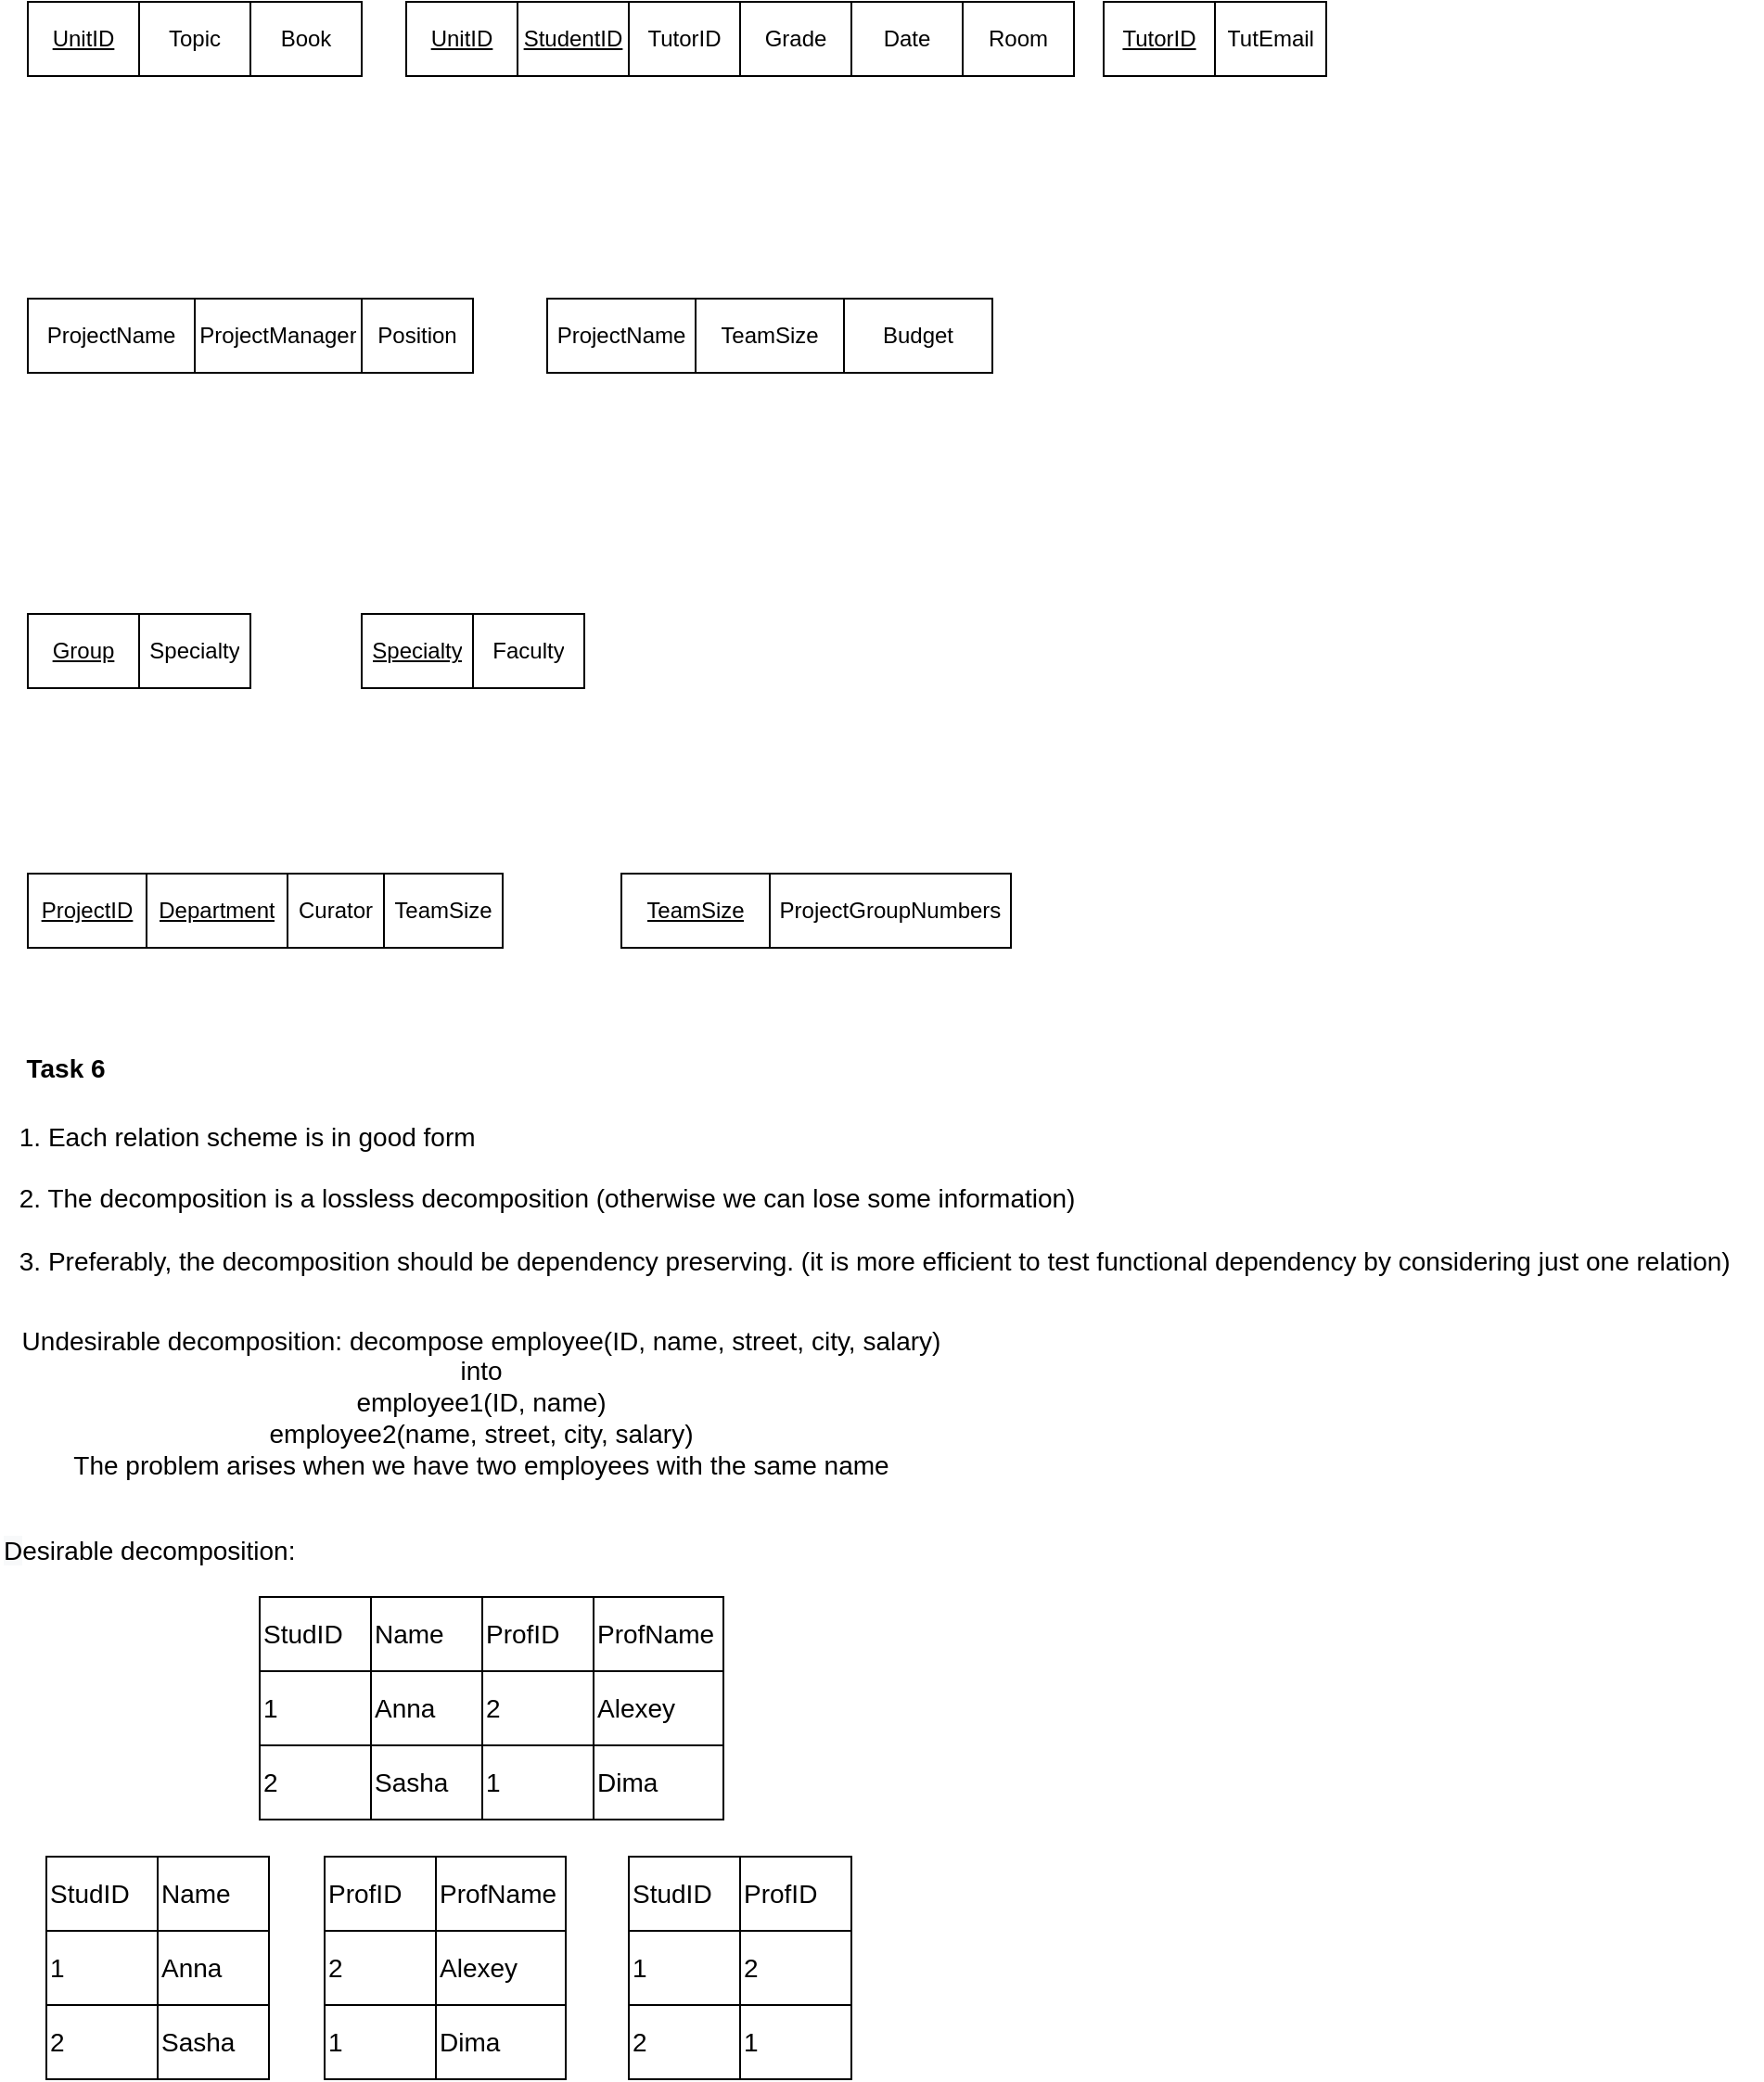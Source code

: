 <mxfile version="15.6.0" type="github">
  <diagram id="ciNyxmpdcuRLVCYVy58C" name="Page-1">
    <mxGraphModel dx="834" dy="457" grid="1" gridSize="10" guides="1" tooltips="1" connect="1" arrows="1" fold="1" page="1" pageScale="1" pageWidth="827" pageHeight="1169" math="0" shadow="0">
      <root>
        <mxCell id="0" />
        <mxCell id="1" parent="0" />
        <mxCell id="DO2QEiDjIJd8iGXO15ea-62" value="" style="shape=table;html=1;whiteSpace=wrap;startSize=0;container=1;collapsible=0;childLayout=tableLayout;" parent="1" vertex="1">
          <mxGeometry x="610" y="20" width="120" height="40" as="geometry" />
        </mxCell>
        <mxCell id="DO2QEiDjIJd8iGXO15ea-63" value="" style="shape=partialRectangle;html=1;whiteSpace=wrap;collapsible=0;dropTarget=0;pointerEvents=0;fillColor=none;top=0;left=0;bottom=0;right=0;points=[[0,0.5],[1,0.5]];portConstraint=eastwest;" parent="DO2QEiDjIJd8iGXO15ea-62" vertex="1">
          <mxGeometry width="120" height="40" as="geometry" />
        </mxCell>
        <mxCell id="DO2QEiDjIJd8iGXO15ea-64" value="&lt;u&gt;TutorID&lt;/u&gt;" style="shape=partialRectangle;html=1;whiteSpace=wrap;connectable=0;fillColor=none;top=0;left=0;bottom=0;right=0;overflow=hidden;pointerEvents=1;" parent="DO2QEiDjIJd8iGXO15ea-63" vertex="1">
          <mxGeometry width="60" height="40" as="geometry">
            <mxRectangle width="60" height="40" as="alternateBounds" />
          </mxGeometry>
        </mxCell>
        <mxCell id="DO2QEiDjIJd8iGXO15ea-65" value="TutEmail" style="shape=partialRectangle;html=1;whiteSpace=wrap;connectable=0;fillColor=none;top=0;left=0;bottom=0;right=0;overflow=hidden;pointerEvents=1;" parent="DO2QEiDjIJd8iGXO15ea-63" vertex="1">
          <mxGeometry x="60" width="60" height="40" as="geometry">
            <mxRectangle width="60" height="40" as="alternateBounds" />
          </mxGeometry>
        </mxCell>
        <mxCell id="DO2QEiDjIJd8iGXO15ea-75" value="" style="shape=table;html=1;whiteSpace=wrap;startSize=0;container=1;collapsible=0;childLayout=tableLayout;" parent="1" vertex="1">
          <mxGeometry x="30" y="20" width="180" height="40" as="geometry" />
        </mxCell>
        <mxCell id="DO2QEiDjIJd8iGXO15ea-76" value="" style="shape=partialRectangle;html=1;whiteSpace=wrap;collapsible=0;dropTarget=0;pointerEvents=0;fillColor=none;top=0;left=0;bottom=0;right=0;points=[[0,0.5],[1,0.5]];portConstraint=eastwest;" parent="DO2QEiDjIJd8iGXO15ea-75" vertex="1">
          <mxGeometry width="180" height="40" as="geometry" />
        </mxCell>
        <mxCell id="DO2QEiDjIJd8iGXO15ea-77" value="&lt;u&gt;UnitID&lt;/u&gt;" style="shape=partialRectangle;html=1;whiteSpace=wrap;connectable=0;fillColor=none;top=0;left=0;bottom=0;right=0;overflow=hidden;pointerEvents=1;" parent="DO2QEiDjIJd8iGXO15ea-76" vertex="1">
          <mxGeometry width="60" height="40" as="geometry">
            <mxRectangle width="60" height="40" as="alternateBounds" />
          </mxGeometry>
        </mxCell>
        <mxCell id="DO2QEiDjIJd8iGXO15ea-78" value="Topic" style="shape=partialRectangle;html=1;whiteSpace=wrap;connectable=0;fillColor=none;top=0;left=0;bottom=0;right=0;overflow=hidden;pointerEvents=1;" parent="DO2QEiDjIJd8iGXO15ea-76" vertex="1">
          <mxGeometry x="60" width="60" height="40" as="geometry">
            <mxRectangle width="60" height="40" as="alternateBounds" />
          </mxGeometry>
        </mxCell>
        <mxCell id="DO2QEiDjIJd8iGXO15ea-80" value="Book" style="shape=partialRectangle;html=1;whiteSpace=wrap;connectable=0;fillColor=none;top=0;left=0;bottom=0;right=0;overflow=hidden;pointerEvents=1;" parent="DO2QEiDjIJd8iGXO15ea-76" vertex="1">
          <mxGeometry x="120" width="60" height="40" as="geometry">
            <mxRectangle width="60" height="40" as="alternateBounds" />
          </mxGeometry>
        </mxCell>
        <mxCell id="DO2QEiDjIJd8iGXO15ea-85" value="" style="shape=table;html=1;whiteSpace=wrap;startSize=0;container=1;collapsible=0;childLayout=tableLayout;" parent="1" vertex="1">
          <mxGeometry x="234" y="20" width="360" height="40" as="geometry" />
        </mxCell>
        <mxCell id="DO2QEiDjIJd8iGXO15ea-86" value="" style="shape=partialRectangle;html=1;whiteSpace=wrap;collapsible=0;dropTarget=0;pointerEvents=0;fillColor=none;top=0;left=0;bottom=0;right=0;points=[[0,0.5],[1,0.5]];portConstraint=eastwest;" parent="DO2QEiDjIJd8iGXO15ea-85" vertex="1">
          <mxGeometry width="360" height="40" as="geometry" />
        </mxCell>
        <mxCell id="DO2QEiDjIJd8iGXO15ea-87" value="&lt;u&gt;UnitID&lt;/u&gt;" style="shape=partialRectangle;html=1;whiteSpace=wrap;connectable=0;fillColor=none;top=0;left=0;bottom=0;right=0;overflow=hidden;pointerEvents=1;" parent="DO2QEiDjIJd8iGXO15ea-86" vertex="1">
          <mxGeometry width="60" height="40" as="geometry">
            <mxRectangle width="60" height="40" as="alternateBounds" />
          </mxGeometry>
        </mxCell>
        <mxCell id="DO2QEiDjIJd8iGXO15ea-88" value="&lt;u&gt;StudentID&lt;/u&gt;" style="shape=partialRectangle;html=1;whiteSpace=wrap;connectable=0;fillColor=none;top=0;left=0;bottom=0;right=0;overflow=hidden;pointerEvents=1;" parent="DO2QEiDjIJd8iGXO15ea-86" vertex="1">
          <mxGeometry x="60" width="60" height="40" as="geometry">
            <mxRectangle width="60" height="40" as="alternateBounds" />
          </mxGeometry>
        </mxCell>
        <mxCell id="DO2QEiDjIJd8iGXO15ea-89" value="TutorID" style="shape=partialRectangle;html=1;whiteSpace=wrap;connectable=0;fillColor=none;top=0;left=0;bottom=0;right=0;overflow=hidden;pointerEvents=1;" parent="DO2QEiDjIJd8iGXO15ea-86" vertex="1">
          <mxGeometry x="120" width="60" height="40" as="geometry">
            <mxRectangle width="60" height="40" as="alternateBounds" />
          </mxGeometry>
        </mxCell>
        <mxCell id="DO2QEiDjIJd8iGXO15ea-91" value="Grade" style="shape=partialRectangle;html=1;whiteSpace=wrap;connectable=0;fillColor=none;top=0;left=0;bottom=0;right=0;overflow=hidden;pointerEvents=1;" parent="DO2QEiDjIJd8iGXO15ea-86" vertex="1">
          <mxGeometry x="180" width="60" height="40" as="geometry">
            <mxRectangle width="60" height="40" as="alternateBounds" />
          </mxGeometry>
        </mxCell>
        <mxCell id="DO2QEiDjIJd8iGXO15ea-92" value="Date" style="shape=partialRectangle;html=1;whiteSpace=wrap;connectable=0;fillColor=none;top=0;left=0;bottom=0;right=0;overflow=hidden;pointerEvents=1;" parent="DO2QEiDjIJd8iGXO15ea-86" vertex="1">
          <mxGeometry x="240" width="60" height="40" as="geometry">
            <mxRectangle width="60" height="40" as="alternateBounds" />
          </mxGeometry>
        </mxCell>
        <mxCell id="DO2QEiDjIJd8iGXO15ea-114" value="" style="shape=partialRectangle;html=1;whiteSpace=wrap;connectable=0;fillColor=none;top=0;left=0;bottom=0;right=0;overflow=hidden;pointerEvents=1;" parent="DO2QEiDjIJd8iGXO15ea-86" vertex="1">
          <mxGeometry x="300" width="60" height="40" as="geometry">
            <mxRectangle width="60" height="40" as="alternateBounds" />
          </mxGeometry>
        </mxCell>
        <mxCell id="DO2QEiDjIJd8iGXO15ea-93" value="" style="shape=table;html=1;whiteSpace=wrap;startSize=0;container=1;collapsible=0;childLayout=tableLayout;" parent="1" vertex="1">
          <mxGeometry x="30" y="180" width="240" height="40" as="geometry" />
        </mxCell>
        <mxCell id="DO2QEiDjIJd8iGXO15ea-94" value="" style="shape=partialRectangle;html=1;whiteSpace=wrap;collapsible=0;dropTarget=0;pointerEvents=0;fillColor=none;top=0;left=0;bottom=0;right=0;points=[[0,0.5],[1,0.5]];portConstraint=eastwest;" parent="DO2QEiDjIJd8iGXO15ea-93" vertex="1">
          <mxGeometry width="240" height="40" as="geometry" />
        </mxCell>
        <mxCell id="DO2QEiDjIJd8iGXO15ea-95" value="ProjectName" style="shape=partialRectangle;html=1;whiteSpace=wrap;connectable=0;fillColor=none;top=0;left=0;bottom=0;right=0;overflow=hidden;pointerEvents=1;" parent="DO2QEiDjIJd8iGXO15ea-94" vertex="1">
          <mxGeometry width="90" height="40" as="geometry">
            <mxRectangle width="90" height="40" as="alternateBounds" />
          </mxGeometry>
        </mxCell>
        <mxCell id="DO2QEiDjIJd8iGXO15ea-96" value="ProjectManager" style="shape=partialRectangle;html=1;whiteSpace=wrap;connectable=0;fillColor=none;top=0;left=0;bottom=0;right=0;overflow=hidden;pointerEvents=1;" parent="DO2QEiDjIJd8iGXO15ea-94" vertex="1">
          <mxGeometry x="90" width="90" height="40" as="geometry">
            <mxRectangle width="90" height="40" as="alternateBounds" />
          </mxGeometry>
        </mxCell>
        <mxCell id="DO2QEiDjIJd8iGXO15ea-97" value="Position" style="shape=partialRectangle;html=1;whiteSpace=wrap;connectable=0;fillColor=none;top=0;left=0;bottom=0;right=0;overflow=hidden;pointerEvents=1;" parent="DO2QEiDjIJd8iGXO15ea-94" vertex="1">
          <mxGeometry x="180" width="60" height="40" as="geometry">
            <mxRectangle width="60" height="40" as="alternateBounds" />
          </mxGeometry>
        </mxCell>
        <mxCell id="DO2QEiDjIJd8iGXO15ea-115" value="Room" style="shape=partialRectangle;html=1;whiteSpace=wrap;connectable=0;fillColor=none;top=0;left=0;bottom=0;right=0;overflow=hidden;pointerEvents=1;" parent="1" vertex="1">
          <mxGeometry x="534" y="20" width="60" height="40" as="geometry">
            <mxRectangle width="60" height="40" as="alternateBounds" />
          </mxGeometry>
        </mxCell>
        <mxCell id="I-nEVE042MoMyb5mSG_C-1" value="" style="shape=table;html=1;whiteSpace=wrap;startSize=0;container=1;collapsible=0;childLayout=tableLayout;" vertex="1" parent="1">
          <mxGeometry x="310" y="180" width="240" height="40" as="geometry" />
        </mxCell>
        <mxCell id="I-nEVE042MoMyb5mSG_C-2" value="" style="shape=partialRectangle;html=1;whiteSpace=wrap;collapsible=0;dropTarget=0;pointerEvents=0;fillColor=none;top=0;left=0;bottom=0;right=0;points=[[0,0.5],[1,0.5]];portConstraint=eastwest;" vertex="1" parent="I-nEVE042MoMyb5mSG_C-1">
          <mxGeometry width="240" height="40" as="geometry" />
        </mxCell>
        <mxCell id="I-nEVE042MoMyb5mSG_C-3" value="ProjectName" style="shape=partialRectangle;html=1;whiteSpace=wrap;connectable=0;fillColor=none;top=0;left=0;bottom=0;right=0;overflow=hidden;pointerEvents=1;" vertex="1" parent="I-nEVE042MoMyb5mSG_C-2">
          <mxGeometry width="80" height="40" as="geometry">
            <mxRectangle width="80" height="40" as="alternateBounds" />
          </mxGeometry>
        </mxCell>
        <mxCell id="I-nEVE042MoMyb5mSG_C-4" value="TeamSize" style="shape=partialRectangle;html=1;whiteSpace=wrap;connectable=0;fillColor=none;top=0;left=0;bottom=0;right=0;overflow=hidden;pointerEvents=1;" vertex="1" parent="I-nEVE042MoMyb5mSG_C-2">
          <mxGeometry x="80" width="80" height="40" as="geometry">
            <mxRectangle width="80" height="40" as="alternateBounds" />
          </mxGeometry>
        </mxCell>
        <mxCell id="I-nEVE042MoMyb5mSG_C-14" value="Budget" style="shape=partialRectangle;html=1;whiteSpace=wrap;connectable=0;fillColor=none;top=0;left=0;bottom=0;right=0;overflow=hidden;pointerEvents=1;" vertex="1" parent="I-nEVE042MoMyb5mSG_C-2">
          <mxGeometry x="160" width="80" height="40" as="geometry">
            <mxRectangle width="80" height="40" as="alternateBounds" />
          </mxGeometry>
        </mxCell>
        <mxCell id="I-nEVE042MoMyb5mSG_C-15" value="" style="shape=table;html=1;whiteSpace=wrap;startSize=0;container=1;collapsible=0;childLayout=tableLayout;" vertex="1" parent="1">
          <mxGeometry x="30" y="350" width="120" height="40" as="geometry" />
        </mxCell>
        <mxCell id="I-nEVE042MoMyb5mSG_C-16" value="" style="shape=partialRectangle;html=1;whiteSpace=wrap;collapsible=0;dropTarget=0;pointerEvents=0;fillColor=none;top=0;left=0;bottom=0;right=0;points=[[0,0.5],[1,0.5]];portConstraint=eastwest;" vertex="1" parent="I-nEVE042MoMyb5mSG_C-15">
          <mxGeometry width="120" height="40" as="geometry" />
        </mxCell>
        <mxCell id="I-nEVE042MoMyb5mSG_C-17" value="&lt;u&gt;Group&lt;/u&gt;" style="shape=partialRectangle;html=1;whiteSpace=wrap;connectable=0;fillColor=none;top=0;left=0;bottom=0;right=0;overflow=hidden;pointerEvents=1;" vertex="1" parent="I-nEVE042MoMyb5mSG_C-16">
          <mxGeometry width="60" height="40" as="geometry">
            <mxRectangle width="60" height="40" as="alternateBounds" />
          </mxGeometry>
        </mxCell>
        <mxCell id="I-nEVE042MoMyb5mSG_C-18" value="Specialty" style="shape=partialRectangle;html=1;whiteSpace=wrap;connectable=0;fillColor=none;top=0;left=0;bottom=0;right=0;overflow=hidden;pointerEvents=1;" vertex="1" parent="I-nEVE042MoMyb5mSG_C-16">
          <mxGeometry x="60" width="60" height="40" as="geometry">
            <mxRectangle width="60" height="40" as="alternateBounds" />
          </mxGeometry>
        </mxCell>
        <mxCell id="I-nEVE042MoMyb5mSG_C-28" value="" style="shape=table;html=1;whiteSpace=wrap;startSize=0;container=1;collapsible=0;childLayout=tableLayout;" vertex="1" parent="1">
          <mxGeometry x="210" y="350" width="120" height="40" as="geometry" />
        </mxCell>
        <mxCell id="I-nEVE042MoMyb5mSG_C-29" value="" style="shape=partialRectangle;html=1;whiteSpace=wrap;collapsible=0;dropTarget=0;pointerEvents=0;fillColor=none;top=0;left=0;bottom=0;right=0;points=[[0,0.5],[1,0.5]];portConstraint=eastwest;" vertex="1" parent="I-nEVE042MoMyb5mSG_C-28">
          <mxGeometry width="120" height="40" as="geometry" />
        </mxCell>
        <mxCell id="I-nEVE042MoMyb5mSG_C-30" value="&lt;u&gt;Specialty&lt;/u&gt;" style="shape=partialRectangle;html=1;whiteSpace=wrap;connectable=0;fillColor=none;top=0;left=0;bottom=0;right=0;overflow=hidden;pointerEvents=1;" vertex="1" parent="I-nEVE042MoMyb5mSG_C-29">
          <mxGeometry width="60" height="40" as="geometry">
            <mxRectangle width="60" height="40" as="alternateBounds" />
          </mxGeometry>
        </mxCell>
        <mxCell id="I-nEVE042MoMyb5mSG_C-31" value="Faculty" style="shape=partialRectangle;html=1;whiteSpace=wrap;connectable=0;fillColor=none;top=0;left=0;bottom=0;right=0;overflow=hidden;pointerEvents=1;" vertex="1" parent="I-nEVE042MoMyb5mSG_C-29">
          <mxGeometry x="60" width="60" height="40" as="geometry">
            <mxRectangle width="60" height="40" as="alternateBounds" />
          </mxGeometry>
        </mxCell>
        <mxCell id="I-nEVE042MoMyb5mSG_C-32" value="" style="shape=table;html=1;whiteSpace=wrap;startSize=0;container=1;collapsible=0;childLayout=tableLayout;" vertex="1" parent="1">
          <mxGeometry x="30" y="490" width="256" height="40" as="geometry" />
        </mxCell>
        <mxCell id="I-nEVE042MoMyb5mSG_C-37" value="" style="shape=partialRectangle;html=1;whiteSpace=wrap;collapsible=0;dropTarget=0;pointerEvents=0;fillColor=none;top=0;left=0;bottom=0;right=0;points=[[0,0.5],[1,0.5]];portConstraint=eastwest;" vertex="1" parent="I-nEVE042MoMyb5mSG_C-32">
          <mxGeometry width="256" height="40" as="geometry" />
        </mxCell>
        <mxCell id="I-nEVE042MoMyb5mSG_C-38" value="&lt;u&gt;ProjectID&lt;/u&gt;" style="shape=partialRectangle;html=1;whiteSpace=wrap;connectable=0;fillColor=none;top=0;left=0;bottom=0;right=0;overflow=hidden;pointerEvents=1;" vertex="1" parent="I-nEVE042MoMyb5mSG_C-37">
          <mxGeometry width="64" height="40" as="geometry">
            <mxRectangle width="64" height="40" as="alternateBounds" />
          </mxGeometry>
        </mxCell>
        <mxCell id="I-nEVE042MoMyb5mSG_C-39" value="&lt;u&gt;Department&lt;/u&gt;" style="shape=partialRectangle;html=1;whiteSpace=wrap;connectable=0;fillColor=none;top=0;left=0;bottom=0;right=0;overflow=hidden;pointerEvents=1;" vertex="1" parent="I-nEVE042MoMyb5mSG_C-37">
          <mxGeometry x="64" width="76" height="40" as="geometry">
            <mxRectangle width="76" height="40" as="alternateBounds" />
          </mxGeometry>
        </mxCell>
        <mxCell id="I-nEVE042MoMyb5mSG_C-40" value="Curator" style="shape=partialRectangle;html=1;whiteSpace=wrap;connectable=0;fillColor=none;top=0;left=0;bottom=0;right=0;overflow=hidden;pointerEvents=1;" vertex="1" parent="I-nEVE042MoMyb5mSG_C-37">
          <mxGeometry x="140" width="52" height="40" as="geometry">
            <mxRectangle width="52" height="40" as="alternateBounds" />
          </mxGeometry>
        </mxCell>
        <mxCell id="I-nEVE042MoMyb5mSG_C-45" value="TeamSize" style="shape=partialRectangle;html=1;whiteSpace=wrap;connectable=0;fillColor=none;top=0;left=0;bottom=0;right=0;overflow=hidden;pointerEvents=1;" vertex="1" parent="I-nEVE042MoMyb5mSG_C-37">
          <mxGeometry x="192" width="64" height="40" as="geometry">
            <mxRectangle width="64" height="40" as="alternateBounds" />
          </mxGeometry>
        </mxCell>
        <mxCell id="I-nEVE042MoMyb5mSG_C-48" value="" style="shape=table;html=1;whiteSpace=wrap;startSize=0;container=1;collapsible=0;childLayout=tableLayout;" vertex="1" parent="1">
          <mxGeometry x="350" y="490" width="210" height="40" as="geometry" />
        </mxCell>
        <mxCell id="I-nEVE042MoMyb5mSG_C-49" value="" style="shape=partialRectangle;html=1;whiteSpace=wrap;collapsible=0;dropTarget=0;pointerEvents=0;fillColor=none;top=0;left=0;bottom=0;right=0;points=[[0,0.5],[1,0.5]];portConstraint=eastwest;" vertex="1" parent="I-nEVE042MoMyb5mSG_C-48">
          <mxGeometry width="210" height="40" as="geometry" />
        </mxCell>
        <mxCell id="I-nEVE042MoMyb5mSG_C-50" value="&lt;u&gt;TeamSize&lt;/u&gt;" style="shape=partialRectangle;html=1;whiteSpace=wrap;connectable=0;fillColor=none;top=0;left=0;bottom=0;right=0;overflow=hidden;pointerEvents=1;" vertex="1" parent="I-nEVE042MoMyb5mSG_C-49">
          <mxGeometry width="80" height="40" as="geometry">
            <mxRectangle width="80" height="40" as="alternateBounds" />
          </mxGeometry>
        </mxCell>
        <mxCell id="I-nEVE042MoMyb5mSG_C-51" value="ProjectGroupNumbers" style="shape=partialRectangle;html=1;whiteSpace=wrap;connectable=0;fillColor=none;top=0;left=0;bottom=0;right=0;overflow=hidden;pointerEvents=1;" vertex="1" parent="I-nEVE042MoMyb5mSG_C-49">
          <mxGeometry x="80" width="130" height="40" as="geometry">
            <mxRectangle width="130" height="40" as="alternateBounds" />
          </mxGeometry>
        </mxCell>
        <mxCell id="I-nEVE042MoMyb5mSG_C-61" value="Task 6" style="text;html=1;align=center;verticalAlign=middle;resizable=0;points=[];autosize=1;strokeColor=none;fillColor=none;fontSize=14;fontStyle=1" vertex="1" parent="1">
          <mxGeometry x="20" y="585" width="60" height="20" as="geometry" />
        </mxCell>
        <mxCell id="I-nEVE042MoMyb5mSG_C-62" value="&lt;div style=&quot;text-align: left ; font-size: 14px&quot;&gt;&lt;span&gt;&lt;font style=&quot;font-size: 14px&quot;&gt;1.&amp;nbsp;&lt;/font&gt;&lt;/span&gt;&lt;span&gt;Each relation scheme is in good form&lt;/span&gt;&lt;/div&gt;&lt;div style=&quot;text-align: left ; font-size: 14px&quot;&gt;&lt;span&gt;&lt;br&gt;&lt;/span&gt;&lt;/div&gt;&lt;div style=&quot;text-align: left ; font-size: 14px&quot;&gt;&lt;span&gt;&lt;font style=&quot;font-size: 14px&quot;&gt;2. The decomposition is a lossless decomposition (otherwise we can lose some information)&lt;/font&gt;&lt;/span&gt;&lt;/div&gt;&lt;font style=&quot;font-size: 14px&quot;&gt;&lt;br&gt;3. Preferably, the decomposition should be dependency preserving. (it is more efficient to test functional dependency by considering just one relation)&amp;nbsp;&amp;nbsp;&lt;/font&gt;" style="text;html=1;align=center;verticalAlign=middle;resizable=0;points=[];autosize=1;strokeColor=none;fillColor=none;" vertex="1" parent="1">
          <mxGeometry x="15" y="630" width="950" height="70" as="geometry" />
        </mxCell>
        <mxCell id="I-nEVE042MoMyb5mSG_C-64" value="&lt;div&gt;Undesirable decomposition: decompose employee(ID, name, street, city, salary)&lt;/div&gt;&lt;div&gt;into&lt;/div&gt;&lt;div&gt;employee1(ID, name)&lt;/div&gt;&lt;div&gt;employee2(name, street, city, salary)&lt;/div&gt;&lt;div&gt;The problem arises when we have two employees with the same name&lt;/div&gt;" style="text;html=1;align=center;verticalAlign=middle;resizable=0;points=[];autosize=1;strokeColor=none;fillColor=none;fontSize=14;" vertex="1" parent="1">
          <mxGeometry x="19" y="730" width="510" height="90" as="geometry" />
        </mxCell>
        <mxCell id="I-nEVE042MoMyb5mSG_C-65" value="&lt;div style=&quot;color: rgb(0 , 0 , 0) ; font-family: &amp;#34;helvetica&amp;#34; ; font-size: 14px ; font-style: normal ; font-weight: 400 ; letter-spacing: normal ; text-align: center ; text-indent: 0px ; text-transform: none ; word-spacing: 0px&quot;&gt;&lt;span style=&quot;background-color: rgb(248 , 249 , 250)&quot;&gt;D&lt;/span&gt;&lt;span style=&quot;background-color: rgb(255 , 255 , 255)&quot;&gt;esirable decomposition:&amp;nbsp;&amp;nbsp;&lt;/span&gt;&lt;/div&gt;" style="text;whiteSpace=wrap;html=1;fontSize=14;" vertex="1" parent="1">
          <mxGeometry x="15" y="840" width="530" height="100" as="geometry" />
        </mxCell>
        <mxCell id="I-nEVE042MoMyb5mSG_C-66" value="" style="shape=table;html=1;whiteSpace=wrap;startSize=0;container=1;collapsible=0;childLayout=tableLayout;labelBackgroundColor=#FFFFFF;fontSize=14;align=left;" vertex="1" parent="1">
          <mxGeometry x="155" y="880" width="250" height="120" as="geometry" />
        </mxCell>
        <mxCell id="I-nEVE042MoMyb5mSG_C-67" value="" style="shape=partialRectangle;html=1;whiteSpace=wrap;collapsible=0;dropTarget=0;pointerEvents=0;fillColor=none;top=0;left=0;bottom=0;right=0;points=[[0,0.5],[1,0.5]];portConstraint=eastwest;labelBackgroundColor=#FFFFFF;fontSize=14;align=left;" vertex="1" parent="I-nEVE042MoMyb5mSG_C-66">
          <mxGeometry width="250" height="40" as="geometry" />
        </mxCell>
        <mxCell id="I-nEVE042MoMyb5mSG_C-68" value="StudID" style="shape=partialRectangle;html=1;whiteSpace=wrap;connectable=0;fillColor=none;top=0;left=0;bottom=0;right=0;overflow=hidden;pointerEvents=1;labelBackgroundColor=#FFFFFF;fontSize=14;align=left;" vertex="1" parent="I-nEVE042MoMyb5mSG_C-67">
          <mxGeometry width="60" height="40" as="geometry">
            <mxRectangle width="60" height="40" as="alternateBounds" />
          </mxGeometry>
        </mxCell>
        <mxCell id="I-nEVE042MoMyb5mSG_C-69" value="Name" style="shape=partialRectangle;html=1;whiteSpace=wrap;connectable=0;fillColor=none;top=0;left=0;bottom=0;right=0;overflow=hidden;pointerEvents=1;labelBackgroundColor=#FFFFFF;fontSize=14;align=left;" vertex="1" parent="I-nEVE042MoMyb5mSG_C-67">
          <mxGeometry x="60" width="60" height="40" as="geometry">
            <mxRectangle width="60" height="40" as="alternateBounds" />
          </mxGeometry>
        </mxCell>
        <mxCell id="I-nEVE042MoMyb5mSG_C-79" value="ProfID" style="shape=partialRectangle;html=1;whiteSpace=wrap;connectable=0;fillColor=none;top=0;left=0;bottom=0;right=0;overflow=hidden;pointerEvents=1;labelBackgroundColor=#FFFFFF;fontSize=14;align=left;" vertex="1" parent="I-nEVE042MoMyb5mSG_C-67">
          <mxGeometry x="120" width="60" height="40" as="geometry">
            <mxRectangle width="60" height="40" as="alternateBounds" />
          </mxGeometry>
        </mxCell>
        <mxCell id="I-nEVE042MoMyb5mSG_C-70" value="ProfName" style="shape=partialRectangle;html=1;whiteSpace=wrap;connectable=0;fillColor=none;top=0;left=0;bottom=0;right=0;overflow=hidden;pointerEvents=1;labelBackgroundColor=#FFFFFF;fontSize=14;align=left;" vertex="1" parent="I-nEVE042MoMyb5mSG_C-67">
          <mxGeometry x="180" width="70" height="40" as="geometry">
            <mxRectangle width="70" height="40" as="alternateBounds" />
          </mxGeometry>
        </mxCell>
        <mxCell id="I-nEVE042MoMyb5mSG_C-71" value="" style="shape=partialRectangle;html=1;whiteSpace=wrap;collapsible=0;dropTarget=0;pointerEvents=0;fillColor=none;top=0;left=0;bottom=0;right=0;points=[[0,0.5],[1,0.5]];portConstraint=eastwest;labelBackgroundColor=#FFFFFF;fontSize=14;align=left;" vertex="1" parent="I-nEVE042MoMyb5mSG_C-66">
          <mxGeometry y="40" width="250" height="40" as="geometry" />
        </mxCell>
        <mxCell id="I-nEVE042MoMyb5mSG_C-72" value="1" style="shape=partialRectangle;html=1;whiteSpace=wrap;connectable=0;fillColor=none;top=0;left=0;bottom=0;right=0;overflow=hidden;pointerEvents=1;labelBackgroundColor=#FFFFFF;fontSize=14;align=left;" vertex="1" parent="I-nEVE042MoMyb5mSG_C-71">
          <mxGeometry width="60" height="40" as="geometry">
            <mxRectangle width="60" height="40" as="alternateBounds" />
          </mxGeometry>
        </mxCell>
        <mxCell id="I-nEVE042MoMyb5mSG_C-73" value="Anna" style="shape=partialRectangle;html=1;whiteSpace=wrap;connectable=0;fillColor=none;top=0;left=0;bottom=0;right=0;overflow=hidden;pointerEvents=1;labelBackgroundColor=#FFFFFF;fontSize=14;align=left;" vertex="1" parent="I-nEVE042MoMyb5mSG_C-71">
          <mxGeometry x="60" width="60" height="40" as="geometry">
            <mxRectangle width="60" height="40" as="alternateBounds" />
          </mxGeometry>
        </mxCell>
        <mxCell id="I-nEVE042MoMyb5mSG_C-80" value="2" style="shape=partialRectangle;html=1;whiteSpace=wrap;connectable=0;fillColor=none;top=0;left=0;bottom=0;right=0;overflow=hidden;pointerEvents=1;labelBackgroundColor=#FFFFFF;fontSize=14;align=left;" vertex="1" parent="I-nEVE042MoMyb5mSG_C-71">
          <mxGeometry x="120" width="60" height="40" as="geometry">
            <mxRectangle width="60" height="40" as="alternateBounds" />
          </mxGeometry>
        </mxCell>
        <mxCell id="I-nEVE042MoMyb5mSG_C-74" value="Alexey" style="shape=partialRectangle;html=1;whiteSpace=wrap;connectable=0;fillColor=none;top=0;left=0;bottom=0;right=0;overflow=hidden;pointerEvents=1;labelBackgroundColor=#FFFFFF;fontSize=14;align=left;" vertex="1" parent="I-nEVE042MoMyb5mSG_C-71">
          <mxGeometry x="180" width="70" height="40" as="geometry">
            <mxRectangle width="70" height="40" as="alternateBounds" />
          </mxGeometry>
        </mxCell>
        <mxCell id="I-nEVE042MoMyb5mSG_C-75" value="" style="shape=partialRectangle;html=1;whiteSpace=wrap;collapsible=0;dropTarget=0;pointerEvents=0;fillColor=none;top=0;left=0;bottom=0;right=0;points=[[0,0.5],[1,0.5]];portConstraint=eastwest;labelBackgroundColor=#FFFFFF;fontSize=14;align=left;" vertex="1" parent="I-nEVE042MoMyb5mSG_C-66">
          <mxGeometry y="80" width="250" height="40" as="geometry" />
        </mxCell>
        <mxCell id="I-nEVE042MoMyb5mSG_C-76" value="2" style="shape=partialRectangle;html=1;whiteSpace=wrap;connectable=0;fillColor=none;top=0;left=0;bottom=0;right=0;overflow=hidden;pointerEvents=1;labelBackgroundColor=#FFFFFF;fontSize=14;align=left;" vertex="1" parent="I-nEVE042MoMyb5mSG_C-75">
          <mxGeometry width="60" height="40" as="geometry">
            <mxRectangle width="60" height="40" as="alternateBounds" />
          </mxGeometry>
        </mxCell>
        <mxCell id="I-nEVE042MoMyb5mSG_C-77" value="Sasha" style="shape=partialRectangle;html=1;whiteSpace=wrap;connectable=0;fillColor=none;top=0;left=0;bottom=0;right=0;overflow=hidden;pointerEvents=1;labelBackgroundColor=#FFFFFF;fontSize=14;align=left;" vertex="1" parent="I-nEVE042MoMyb5mSG_C-75">
          <mxGeometry x="60" width="60" height="40" as="geometry">
            <mxRectangle width="60" height="40" as="alternateBounds" />
          </mxGeometry>
        </mxCell>
        <mxCell id="I-nEVE042MoMyb5mSG_C-81" value="1" style="shape=partialRectangle;html=1;whiteSpace=wrap;connectable=0;fillColor=none;top=0;left=0;bottom=0;right=0;overflow=hidden;pointerEvents=1;labelBackgroundColor=#FFFFFF;fontSize=14;align=left;" vertex="1" parent="I-nEVE042MoMyb5mSG_C-75">
          <mxGeometry x="120" width="60" height="40" as="geometry">
            <mxRectangle width="60" height="40" as="alternateBounds" />
          </mxGeometry>
        </mxCell>
        <mxCell id="I-nEVE042MoMyb5mSG_C-78" value="Dima" style="shape=partialRectangle;html=1;whiteSpace=wrap;connectable=0;fillColor=none;top=0;left=0;bottom=0;right=0;overflow=hidden;pointerEvents=1;labelBackgroundColor=#FFFFFF;fontSize=14;align=left;" vertex="1" parent="I-nEVE042MoMyb5mSG_C-75">
          <mxGeometry x="180" width="70" height="40" as="geometry">
            <mxRectangle width="70" height="40" as="alternateBounds" />
          </mxGeometry>
        </mxCell>
        <mxCell id="I-nEVE042MoMyb5mSG_C-82" value="" style="shape=table;html=1;whiteSpace=wrap;startSize=0;container=1;collapsible=0;childLayout=tableLayout;labelBackgroundColor=#FFFFFF;fontSize=14;align=left;" vertex="1" parent="1">
          <mxGeometry x="40" y="1020" width="120" height="120" as="geometry" />
        </mxCell>
        <mxCell id="I-nEVE042MoMyb5mSG_C-83" value="" style="shape=partialRectangle;html=1;whiteSpace=wrap;collapsible=0;dropTarget=0;pointerEvents=0;fillColor=none;top=0;left=0;bottom=0;right=0;points=[[0,0.5],[1,0.5]];portConstraint=eastwest;labelBackgroundColor=#FFFFFF;fontSize=14;align=left;" vertex="1" parent="I-nEVE042MoMyb5mSG_C-82">
          <mxGeometry width="120" height="40" as="geometry" />
        </mxCell>
        <mxCell id="I-nEVE042MoMyb5mSG_C-84" value="StudID" style="shape=partialRectangle;html=1;whiteSpace=wrap;connectable=0;fillColor=none;top=0;left=0;bottom=0;right=0;overflow=hidden;pointerEvents=1;labelBackgroundColor=#FFFFFF;fontSize=14;align=left;" vertex="1" parent="I-nEVE042MoMyb5mSG_C-83">
          <mxGeometry width="60" height="40" as="geometry">
            <mxRectangle width="60" height="40" as="alternateBounds" />
          </mxGeometry>
        </mxCell>
        <mxCell id="I-nEVE042MoMyb5mSG_C-85" value="Name" style="shape=partialRectangle;html=1;whiteSpace=wrap;connectable=0;fillColor=none;top=0;left=0;bottom=0;right=0;overflow=hidden;pointerEvents=1;labelBackgroundColor=#FFFFFF;fontSize=14;align=left;" vertex="1" parent="I-nEVE042MoMyb5mSG_C-83">
          <mxGeometry x="60" width="60" height="40" as="geometry">
            <mxRectangle width="60" height="40" as="alternateBounds" />
          </mxGeometry>
        </mxCell>
        <mxCell id="I-nEVE042MoMyb5mSG_C-88" value="" style="shape=partialRectangle;html=1;whiteSpace=wrap;collapsible=0;dropTarget=0;pointerEvents=0;fillColor=none;top=0;left=0;bottom=0;right=0;points=[[0,0.5],[1,0.5]];portConstraint=eastwest;labelBackgroundColor=#FFFFFF;fontSize=14;align=left;" vertex="1" parent="I-nEVE042MoMyb5mSG_C-82">
          <mxGeometry y="40" width="120" height="40" as="geometry" />
        </mxCell>
        <mxCell id="I-nEVE042MoMyb5mSG_C-89" value="1" style="shape=partialRectangle;html=1;whiteSpace=wrap;connectable=0;fillColor=none;top=0;left=0;bottom=0;right=0;overflow=hidden;pointerEvents=1;labelBackgroundColor=#FFFFFF;fontSize=14;align=left;" vertex="1" parent="I-nEVE042MoMyb5mSG_C-88">
          <mxGeometry width="60" height="40" as="geometry">
            <mxRectangle width="60" height="40" as="alternateBounds" />
          </mxGeometry>
        </mxCell>
        <mxCell id="I-nEVE042MoMyb5mSG_C-90" value="Anna" style="shape=partialRectangle;html=1;whiteSpace=wrap;connectable=0;fillColor=none;top=0;left=0;bottom=0;right=0;overflow=hidden;pointerEvents=1;labelBackgroundColor=#FFFFFF;fontSize=14;align=left;" vertex="1" parent="I-nEVE042MoMyb5mSG_C-88">
          <mxGeometry x="60" width="60" height="40" as="geometry">
            <mxRectangle width="60" height="40" as="alternateBounds" />
          </mxGeometry>
        </mxCell>
        <mxCell id="I-nEVE042MoMyb5mSG_C-93" value="" style="shape=partialRectangle;html=1;whiteSpace=wrap;collapsible=0;dropTarget=0;pointerEvents=0;fillColor=none;top=0;left=0;bottom=0;right=0;points=[[0,0.5],[1,0.5]];portConstraint=eastwest;labelBackgroundColor=#FFFFFF;fontSize=14;align=left;" vertex="1" parent="I-nEVE042MoMyb5mSG_C-82">
          <mxGeometry y="80" width="120" height="40" as="geometry" />
        </mxCell>
        <mxCell id="I-nEVE042MoMyb5mSG_C-94" value="2" style="shape=partialRectangle;html=1;whiteSpace=wrap;connectable=0;fillColor=none;top=0;left=0;bottom=0;right=0;overflow=hidden;pointerEvents=1;labelBackgroundColor=#FFFFFF;fontSize=14;align=left;" vertex="1" parent="I-nEVE042MoMyb5mSG_C-93">
          <mxGeometry width="60" height="40" as="geometry">
            <mxRectangle width="60" height="40" as="alternateBounds" />
          </mxGeometry>
        </mxCell>
        <mxCell id="I-nEVE042MoMyb5mSG_C-95" value="Sasha" style="shape=partialRectangle;html=1;whiteSpace=wrap;connectable=0;fillColor=none;top=0;left=0;bottom=0;right=0;overflow=hidden;pointerEvents=1;labelBackgroundColor=#FFFFFF;fontSize=14;align=left;" vertex="1" parent="I-nEVE042MoMyb5mSG_C-93">
          <mxGeometry x="60" width="60" height="40" as="geometry">
            <mxRectangle width="60" height="40" as="alternateBounds" />
          </mxGeometry>
        </mxCell>
        <mxCell id="I-nEVE042MoMyb5mSG_C-108" value="" style="shape=table;html=1;whiteSpace=wrap;startSize=0;container=1;collapsible=0;childLayout=tableLayout;labelBackgroundColor=#FFFFFF;fontSize=14;align=left;" vertex="1" parent="1">
          <mxGeometry x="190" y="1020" width="130" height="120" as="geometry" />
        </mxCell>
        <mxCell id="I-nEVE042MoMyb5mSG_C-109" value="" style="shape=partialRectangle;html=1;whiteSpace=wrap;collapsible=0;dropTarget=0;pointerEvents=0;fillColor=none;top=0;left=0;bottom=0;right=0;points=[[0,0.5],[1,0.5]];portConstraint=eastwest;labelBackgroundColor=#FFFFFF;fontSize=14;align=left;" vertex="1" parent="I-nEVE042MoMyb5mSG_C-108">
          <mxGeometry width="130" height="40" as="geometry" />
        </mxCell>
        <mxCell id="I-nEVE042MoMyb5mSG_C-112" value="ProfID" style="shape=partialRectangle;html=1;whiteSpace=wrap;connectable=0;fillColor=none;top=0;left=0;bottom=0;right=0;overflow=hidden;pointerEvents=1;labelBackgroundColor=#FFFFFF;fontSize=14;align=left;" vertex="1" parent="I-nEVE042MoMyb5mSG_C-109">
          <mxGeometry width="60" height="40" as="geometry">
            <mxRectangle width="60" height="40" as="alternateBounds" />
          </mxGeometry>
        </mxCell>
        <mxCell id="I-nEVE042MoMyb5mSG_C-113" value="ProfName" style="shape=partialRectangle;html=1;whiteSpace=wrap;connectable=0;fillColor=none;top=0;left=0;bottom=0;right=0;overflow=hidden;pointerEvents=1;labelBackgroundColor=#FFFFFF;fontSize=14;align=left;" vertex="1" parent="I-nEVE042MoMyb5mSG_C-109">
          <mxGeometry x="60" width="70" height="40" as="geometry">
            <mxRectangle width="70" height="40" as="alternateBounds" />
          </mxGeometry>
        </mxCell>
        <mxCell id="I-nEVE042MoMyb5mSG_C-114" value="" style="shape=partialRectangle;html=1;whiteSpace=wrap;collapsible=0;dropTarget=0;pointerEvents=0;fillColor=none;top=0;left=0;bottom=0;right=0;points=[[0,0.5],[1,0.5]];portConstraint=eastwest;labelBackgroundColor=#FFFFFF;fontSize=14;align=left;" vertex="1" parent="I-nEVE042MoMyb5mSG_C-108">
          <mxGeometry y="40" width="130" height="40" as="geometry" />
        </mxCell>
        <mxCell id="I-nEVE042MoMyb5mSG_C-117" value="2" style="shape=partialRectangle;html=1;whiteSpace=wrap;connectable=0;fillColor=none;top=0;left=0;bottom=0;right=0;overflow=hidden;pointerEvents=1;labelBackgroundColor=#FFFFFF;fontSize=14;align=left;" vertex="1" parent="I-nEVE042MoMyb5mSG_C-114">
          <mxGeometry width="60" height="40" as="geometry">
            <mxRectangle width="60" height="40" as="alternateBounds" />
          </mxGeometry>
        </mxCell>
        <mxCell id="I-nEVE042MoMyb5mSG_C-118" value="Alexey" style="shape=partialRectangle;html=1;whiteSpace=wrap;connectable=0;fillColor=none;top=0;left=0;bottom=0;right=0;overflow=hidden;pointerEvents=1;labelBackgroundColor=#FFFFFF;fontSize=14;align=left;" vertex="1" parent="I-nEVE042MoMyb5mSG_C-114">
          <mxGeometry x="60" width="70" height="40" as="geometry">
            <mxRectangle width="70" height="40" as="alternateBounds" />
          </mxGeometry>
        </mxCell>
        <mxCell id="I-nEVE042MoMyb5mSG_C-119" value="" style="shape=partialRectangle;html=1;whiteSpace=wrap;collapsible=0;dropTarget=0;pointerEvents=0;fillColor=none;top=0;left=0;bottom=0;right=0;points=[[0,0.5],[1,0.5]];portConstraint=eastwest;labelBackgroundColor=#FFFFFF;fontSize=14;align=left;" vertex="1" parent="I-nEVE042MoMyb5mSG_C-108">
          <mxGeometry y="80" width="130" height="40" as="geometry" />
        </mxCell>
        <mxCell id="I-nEVE042MoMyb5mSG_C-122" value="1" style="shape=partialRectangle;html=1;whiteSpace=wrap;connectable=0;fillColor=none;top=0;left=0;bottom=0;right=0;overflow=hidden;pointerEvents=1;labelBackgroundColor=#FFFFFF;fontSize=14;align=left;" vertex="1" parent="I-nEVE042MoMyb5mSG_C-119">
          <mxGeometry width="60" height="40" as="geometry">
            <mxRectangle width="60" height="40" as="alternateBounds" />
          </mxGeometry>
        </mxCell>
        <mxCell id="I-nEVE042MoMyb5mSG_C-123" value="Dima" style="shape=partialRectangle;html=1;whiteSpace=wrap;connectable=0;fillColor=none;top=0;left=0;bottom=0;right=0;overflow=hidden;pointerEvents=1;labelBackgroundColor=#FFFFFF;fontSize=14;align=left;" vertex="1" parent="I-nEVE042MoMyb5mSG_C-119">
          <mxGeometry x="60" width="70" height="40" as="geometry">
            <mxRectangle width="70" height="40" as="alternateBounds" />
          </mxGeometry>
        </mxCell>
        <mxCell id="I-nEVE042MoMyb5mSG_C-124" value="" style="shape=table;html=1;whiteSpace=wrap;startSize=0;container=1;collapsible=0;childLayout=tableLayout;labelBackgroundColor=#FFFFFF;fontSize=14;align=left;" vertex="1" parent="1">
          <mxGeometry x="354" y="1020" width="120" height="120" as="geometry" />
        </mxCell>
        <mxCell id="I-nEVE042MoMyb5mSG_C-125" value="" style="shape=partialRectangle;html=1;whiteSpace=wrap;collapsible=0;dropTarget=0;pointerEvents=0;fillColor=none;top=0;left=0;bottom=0;right=0;points=[[0,0.5],[1,0.5]];portConstraint=eastwest;labelBackgroundColor=#FFFFFF;fontSize=14;align=left;" vertex="1" parent="I-nEVE042MoMyb5mSG_C-124">
          <mxGeometry width="120" height="40" as="geometry" />
        </mxCell>
        <mxCell id="I-nEVE042MoMyb5mSG_C-126" value="StudID" style="shape=partialRectangle;html=1;whiteSpace=wrap;connectable=0;fillColor=none;top=0;left=0;bottom=0;right=0;overflow=hidden;pointerEvents=1;labelBackgroundColor=#FFFFFF;fontSize=14;align=left;" vertex="1" parent="I-nEVE042MoMyb5mSG_C-125">
          <mxGeometry width="60" height="40" as="geometry">
            <mxRectangle width="60" height="40" as="alternateBounds" />
          </mxGeometry>
        </mxCell>
        <mxCell id="I-nEVE042MoMyb5mSG_C-128" value="ProfID" style="shape=partialRectangle;html=1;whiteSpace=wrap;connectable=0;fillColor=none;top=0;left=0;bottom=0;right=0;overflow=hidden;pointerEvents=1;labelBackgroundColor=#FFFFFF;fontSize=14;align=left;" vertex="1" parent="I-nEVE042MoMyb5mSG_C-125">
          <mxGeometry x="60" width="60" height="40" as="geometry">
            <mxRectangle width="60" height="40" as="alternateBounds" />
          </mxGeometry>
        </mxCell>
        <mxCell id="I-nEVE042MoMyb5mSG_C-130" value="" style="shape=partialRectangle;html=1;whiteSpace=wrap;collapsible=0;dropTarget=0;pointerEvents=0;fillColor=none;top=0;left=0;bottom=0;right=0;points=[[0,0.5],[1,0.5]];portConstraint=eastwest;labelBackgroundColor=#FFFFFF;fontSize=14;align=left;" vertex="1" parent="I-nEVE042MoMyb5mSG_C-124">
          <mxGeometry y="40" width="120" height="40" as="geometry" />
        </mxCell>
        <mxCell id="I-nEVE042MoMyb5mSG_C-131" value="1" style="shape=partialRectangle;html=1;whiteSpace=wrap;connectable=0;fillColor=none;top=0;left=0;bottom=0;right=0;overflow=hidden;pointerEvents=1;labelBackgroundColor=#FFFFFF;fontSize=14;align=left;" vertex="1" parent="I-nEVE042MoMyb5mSG_C-130">
          <mxGeometry width="60" height="40" as="geometry">
            <mxRectangle width="60" height="40" as="alternateBounds" />
          </mxGeometry>
        </mxCell>
        <mxCell id="I-nEVE042MoMyb5mSG_C-133" value="2" style="shape=partialRectangle;html=1;whiteSpace=wrap;connectable=0;fillColor=none;top=0;left=0;bottom=0;right=0;overflow=hidden;pointerEvents=1;labelBackgroundColor=#FFFFFF;fontSize=14;align=left;" vertex="1" parent="I-nEVE042MoMyb5mSG_C-130">
          <mxGeometry x="60" width="60" height="40" as="geometry">
            <mxRectangle width="60" height="40" as="alternateBounds" />
          </mxGeometry>
        </mxCell>
        <mxCell id="I-nEVE042MoMyb5mSG_C-135" value="" style="shape=partialRectangle;html=1;whiteSpace=wrap;collapsible=0;dropTarget=0;pointerEvents=0;fillColor=none;top=0;left=0;bottom=0;right=0;points=[[0,0.5],[1,0.5]];portConstraint=eastwest;labelBackgroundColor=#FFFFFF;fontSize=14;align=left;" vertex="1" parent="I-nEVE042MoMyb5mSG_C-124">
          <mxGeometry y="80" width="120" height="40" as="geometry" />
        </mxCell>
        <mxCell id="I-nEVE042MoMyb5mSG_C-136" value="2" style="shape=partialRectangle;html=1;whiteSpace=wrap;connectable=0;fillColor=none;top=0;left=0;bottom=0;right=0;overflow=hidden;pointerEvents=1;labelBackgroundColor=#FFFFFF;fontSize=14;align=left;" vertex="1" parent="I-nEVE042MoMyb5mSG_C-135">
          <mxGeometry width="60" height="40" as="geometry">
            <mxRectangle width="60" height="40" as="alternateBounds" />
          </mxGeometry>
        </mxCell>
        <mxCell id="I-nEVE042MoMyb5mSG_C-138" value="1" style="shape=partialRectangle;html=1;whiteSpace=wrap;connectable=0;fillColor=none;top=0;left=0;bottom=0;right=0;overflow=hidden;pointerEvents=1;labelBackgroundColor=#FFFFFF;fontSize=14;align=left;" vertex="1" parent="I-nEVE042MoMyb5mSG_C-135">
          <mxGeometry x="60" width="60" height="40" as="geometry">
            <mxRectangle width="60" height="40" as="alternateBounds" />
          </mxGeometry>
        </mxCell>
      </root>
    </mxGraphModel>
  </diagram>
</mxfile>
